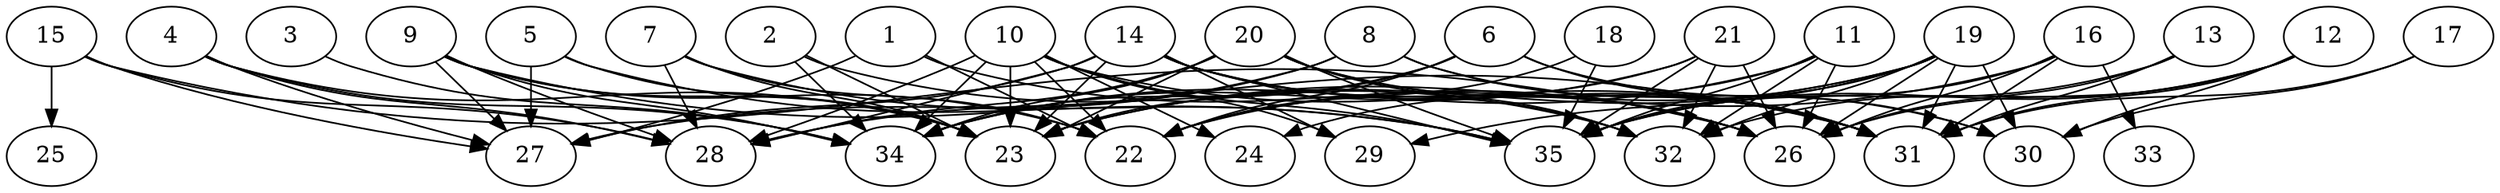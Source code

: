 // DAG automatically generated by daggen at Thu Oct  3 14:05:38 2019
// ./daggen --dot -n 35 --ccr 0.5 --fat 0.9 --regular 0.7 --density 0.6 --mindata 5242880 --maxdata 52428800 
digraph G {
  1 [size="94261248", alpha="0.08", expect_size="47130624"] 
  1 -> 22 [size ="47130624"]
  1 -> 26 [size ="47130624"]
  1 -> 27 [size ="47130624"]
  2 [size="84465664", alpha="0.19", expect_size="42232832"] 
  2 -> 23 [size ="42232832"]
  2 -> 32 [size ="42232832"]
  2 -> 34 [size ="42232832"]
  3 [size="20586496", alpha="0.09", expect_size="10293248"] 
  3 -> 34 [size ="10293248"]
  4 [size="68442112", alpha="0.04", expect_size="34221056"] 
  4 -> 23 [size ="34221056"]
  4 -> 27 [size ="34221056"]
  4 -> 28 [size ="34221056"]
  4 -> 34 [size ="34221056"]
  5 [size="68362240", alpha="0.04", expect_size="34181120"] 
  5 -> 23 [size ="34181120"]
  5 -> 27 [size ="34181120"]
  5 -> 35 [size ="34181120"]
  6 [size="25020416", alpha="0.03", expect_size="12510208"] 
  6 -> 22 [size ="12510208"]
  6 -> 23 [size ="12510208"]
  6 -> 30 [size ="12510208"]
  6 -> 31 [size ="12510208"]
  6 -> 34 [size ="12510208"]
  7 [size="43241472", alpha="0.17", expect_size="21620736"] 
  7 -> 22 [size ="21620736"]
  7 -> 23 [size ="21620736"]
  7 -> 28 [size ="21620736"]
  7 -> 35 [size ="21620736"]
  8 [size="29511680", alpha="0.15", expect_size="14755840"] 
  8 -> 27 [size ="14755840"]
  8 -> 28 [size ="14755840"]
  8 -> 30 [size ="14755840"]
  8 -> 31 [size ="14755840"]
  9 [size="19998720", alpha="0.10", expect_size="9999360"] 
  9 -> 22 [size ="9999360"]
  9 -> 23 [size ="9999360"]
  9 -> 27 [size ="9999360"]
  9 -> 28 [size ="9999360"]
  9 -> 31 [size ="9999360"]
  9 -> 34 [size ="9999360"]
  10 [size="103888896", alpha="0.16", expect_size="51944448"] 
  10 -> 22 [size ="51944448"]
  10 -> 23 [size ="51944448"]
  10 -> 24 [size ="51944448"]
  10 -> 28 [size ="51944448"]
  10 -> 29 [size ="51944448"]
  10 -> 31 [size ="51944448"]
  10 -> 34 [size ="51944448"]
  10 -> 35 [size ="51944448"]
  11 [size="91013120", alpha="0.10", expect_size="45506560"] 
  11 -> 24 [size ="45506560"]
  11 -> 26 [size ="45506560"]
  11 -> 32 [size ="45506560"]
  11 -> 34 [size ="45506560"]
  11 -> 35 [size ="45506560"]
  12 [size="36255744", alpha="0.09", expect_size="18127872"] 
  12 -> 26 [size ="18127872"]
  12 -> 30 [size ="18127872"]
  12 -> 31 [size ="18127872"]
  12 -> 32 [size ="18127872"]
  12 -> 35 [size ="18127872"]
  13 [size="29689856", alpha="0.17", expect_size="14844928"] 
  13 -> 26 [size ="14844928"]
  13 -> 31 [size ="14844928"]
  13 -> 35 [size ="14844928"]
  14 [size="73795584", alpha="0.02", expect_size="36897792"] 
  14 -> 23 [size ="36897792"]
  14 -> 26 [size ="36897792"]
  14 -> 27 [size ="36897792"]
  14 -> 28 [size ="36897792"]
  14 -> 29 [size ="36897792"]
  14 -> 31 [size ="36897792"]
  14 -> 32 [size ="36897792"]
  14 -> 35 [size ="36897792"]
  15 [size="91072512", alpha="0.04", expect_size="45536256"] 
  15 -> 25 [size ="45536256"]
  15 -> 26 [size ="45536256"]
  15 -> 27 [size ="45536256"]
  15 -> 28 [size ="45536256"]
  16 [size="17031168", alpha="0.12", expect_size="8515584"] 
  16 -> 23 [size ="8515584"]
  16 -> 26 [size ="8515584"]
  16 -> 31 [size ="8515584"]
  16 -> 33 [size ="8515584"]
  16 -> 35 [size ="8515584"]
  17 [size="32458752", alpha="0.14", expect_size="16229376"] 
  17 -> 30 [size ="16229376"]
  17 -> 31 [size ="16229376"]
  18 [size="17473536", alpha="0.03", expect_size="8736768"] 
  18 -> 22 [size ="8736768"]
  18 -> 35 [size ="8736768"]
  19 [size="90230784", alpha="0.04", expect_size="45115392"] 
  19 -> 22 [size ="45115392"]
  19 -> 23 [size ="45115392"]
  19 -> 26 [size ="45115392"]
  19 -> 29 [size ="45115392"]
  19 -> 30 [size ="45115392"]
  19 -> 31 [size ="45115392"]
  19 -> 32 [size ="45115392"]
  19 -> 35 [size ="45115392"]
  20 [size="43591680", alpha="0.10", expect_size="21795840"] 
  20 -> 23 [size ="21795840"]
  20 -> 26 [size ="21795840"]
  20 -> 28 [size ="21795840"]
  20 -> 31 [size ="21795840"]
  20 -> 32 [size ="21795840"]
  20 -> 34 [size ="21795840"]
  20 -> 35 [size ="21795840"]
  21 [size="26222592", alpha="0.13", expect_size="13111296"] 
  21 -> 22 [size ="13111296"]
  21 -> 26 [size ="13111296"]
  21 -> 32 [size ="13111296"]
  21 -> 34 [size ="13111296"]
  21 -> 35 [size ="13111296"]
  22 [size="71231488", alpha="0.12", expect_size="35615744"] 
  23 [size="20672512", alpha="0.13", expect_size="10336256"] 
  24 [size="98582528", alpha="0.07", expect_size="49291264"] 
  25 [size="11530240", alpha="0.13", expect_size="5765120"] 
  26 [size="29618176", alpha="0.01", expect_size="14809088"] 
  27 [size="84609024", alpha="0.17", expect_size="42304512"] 
  28 [size="58640384", alpha="0.17", expect_size="29320192"] 
  29 [size="74348544", alpha="0.19", expect_size="37174272"] 
  30 [size="93825024", alpha="0.00", expect_size="46912512"] 
  31 [size="45391872", alpha="0.19", expect_size="22695936"] 
  32 [size="12824576", alpha="0.03", expect_size="6412288"] 
  33 [size="70105088", alpha="0.11", expect_size="35052544"] 
  34 [size="38590464", alpha="0.13", expect_size="19295232"] 
  35 [size="70610944", alpha="0.12", expect_size="35305472"] 
}
